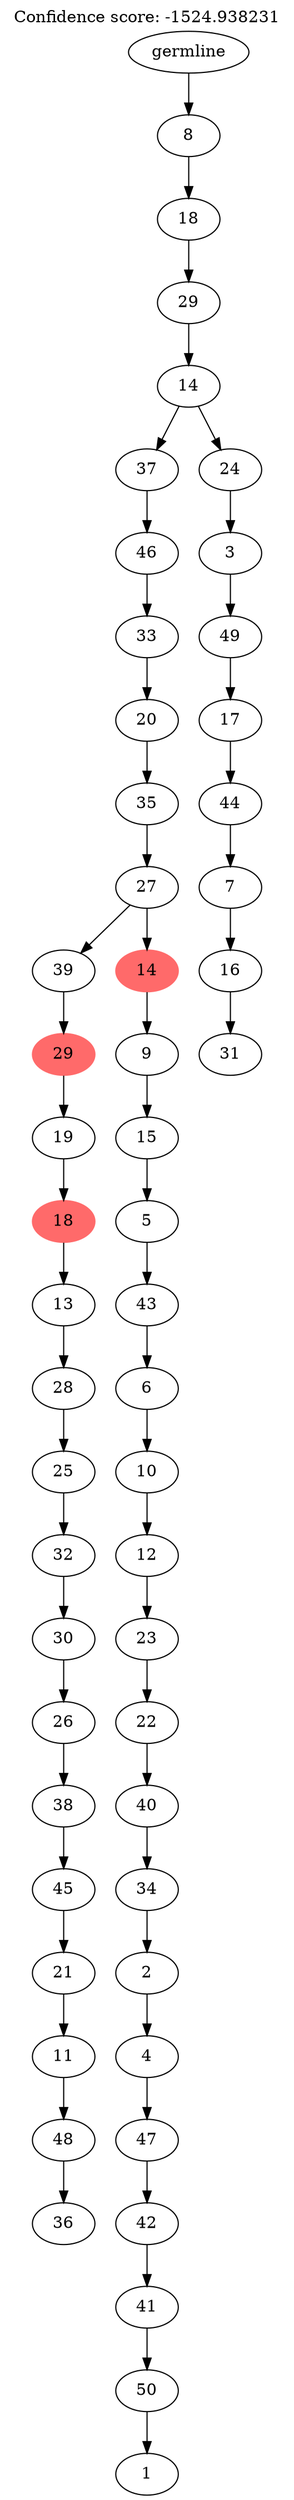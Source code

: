 digraph g {
	"52" -> "53";
	"53" [label="36"];
	"51" -> "52";
	"52" [label="48"];
	"50" -> "51";
	"51" [label="11"];
	"49" -> "50";
	"50" [label="21"];
	"48" -> "49";
	"49" [label="45"];
	"47" -> "48";
	"48" [label="38"];
	"46" -> "47";
	"47" [label="26"];
	"45" -> "46";
	"46" [label="30"];
	"44" -> "45";
	"45" [label="32"];
	"43" -> "44";
	"44" [label="25"];
	"42" -> "43";
	"43" [label="28"];
	"41" -> "42";
	"42" [label="13"];
	"40" -> "41";
	"41" [color=indianred1, style=filled, label="18"];
	"39" -> "40";
	"40" [label="19"];
	"38" -> "39";
	"39" [color=indianred1, style=filled, label="29"];
	"36" -> "37";
	"37" [label="1"];
	"35" -> "36";
	"36" [label="50"];
	"34" -> "35";
	"35" [label="41"];
	"33" -> "34";
	"34" [label="42"];
	"32" -> "33";
	"33" [label="47"];
	"31" -> "32";
	"32" [label="4"];
	"30" -> "31";
	"31" [label="2"];
	"29" -> "30";
	"30" [label="34"];
	"28" -> "29";
	"29" [label="40"];
	"27" -> "28";
	"28" [label="22"];
	"26" -> "27";
	"27" [label="23"];
	"25" -> "26";
	"26" [label="12"];
	"24" -> "25";
	"25" [label="10"];
	"23" -> "24";
	"24" [label="6"];
	"22" -> "23";
	"23" [label="43"];
	"21" -> "22";
	"22" [label="5"];
	"20" -> "21";
	"21" [label="15"];
	"19" -> "20";
	"20" [label="9"];
	"18" -> "19";
	"19" [color=indianred1, style=filled, label="14"];
	"18" -> "38";
	"38" [label="39"];
	"17" -> "18";
	"18" [label="27"];
	"16" -> "17";
	"17" [label="35"];
	"15" -> "16";
	"16" [label="20"];
	"14" -> "15";
	"15" [label="33"];
	"13" -> "14";
	"14" [label="46"];
	"11" -> "12";
	"12" [label="31"];
	"10" -> "11";
	"11" [label="16"];
	"9" -> "10";
	"10" [label="7"];
	"8" -> "9";
	"9" [label="44"];
	"7" -> "8";
	"8" [label="17"];
	"6" -> "7";
	"7" [label="49"];
	"5" -> "6";
	"6" [label="3"];
	"4" -> "5";
	"5" [label="24"];
	"4" -> "13";
	"13" [label="37"];
	"3" -> "4";
	"4" [label="14"];
	"2" -> "3";
	"3" [label="29"];
	"1" -> "2";
	"2" [label="18"];
	"0" -> "1";
	"1" [label="8"];
	"0" [label="germline"];
	labelloc="t";
	label="Confidence score: -1524.938231";
}
